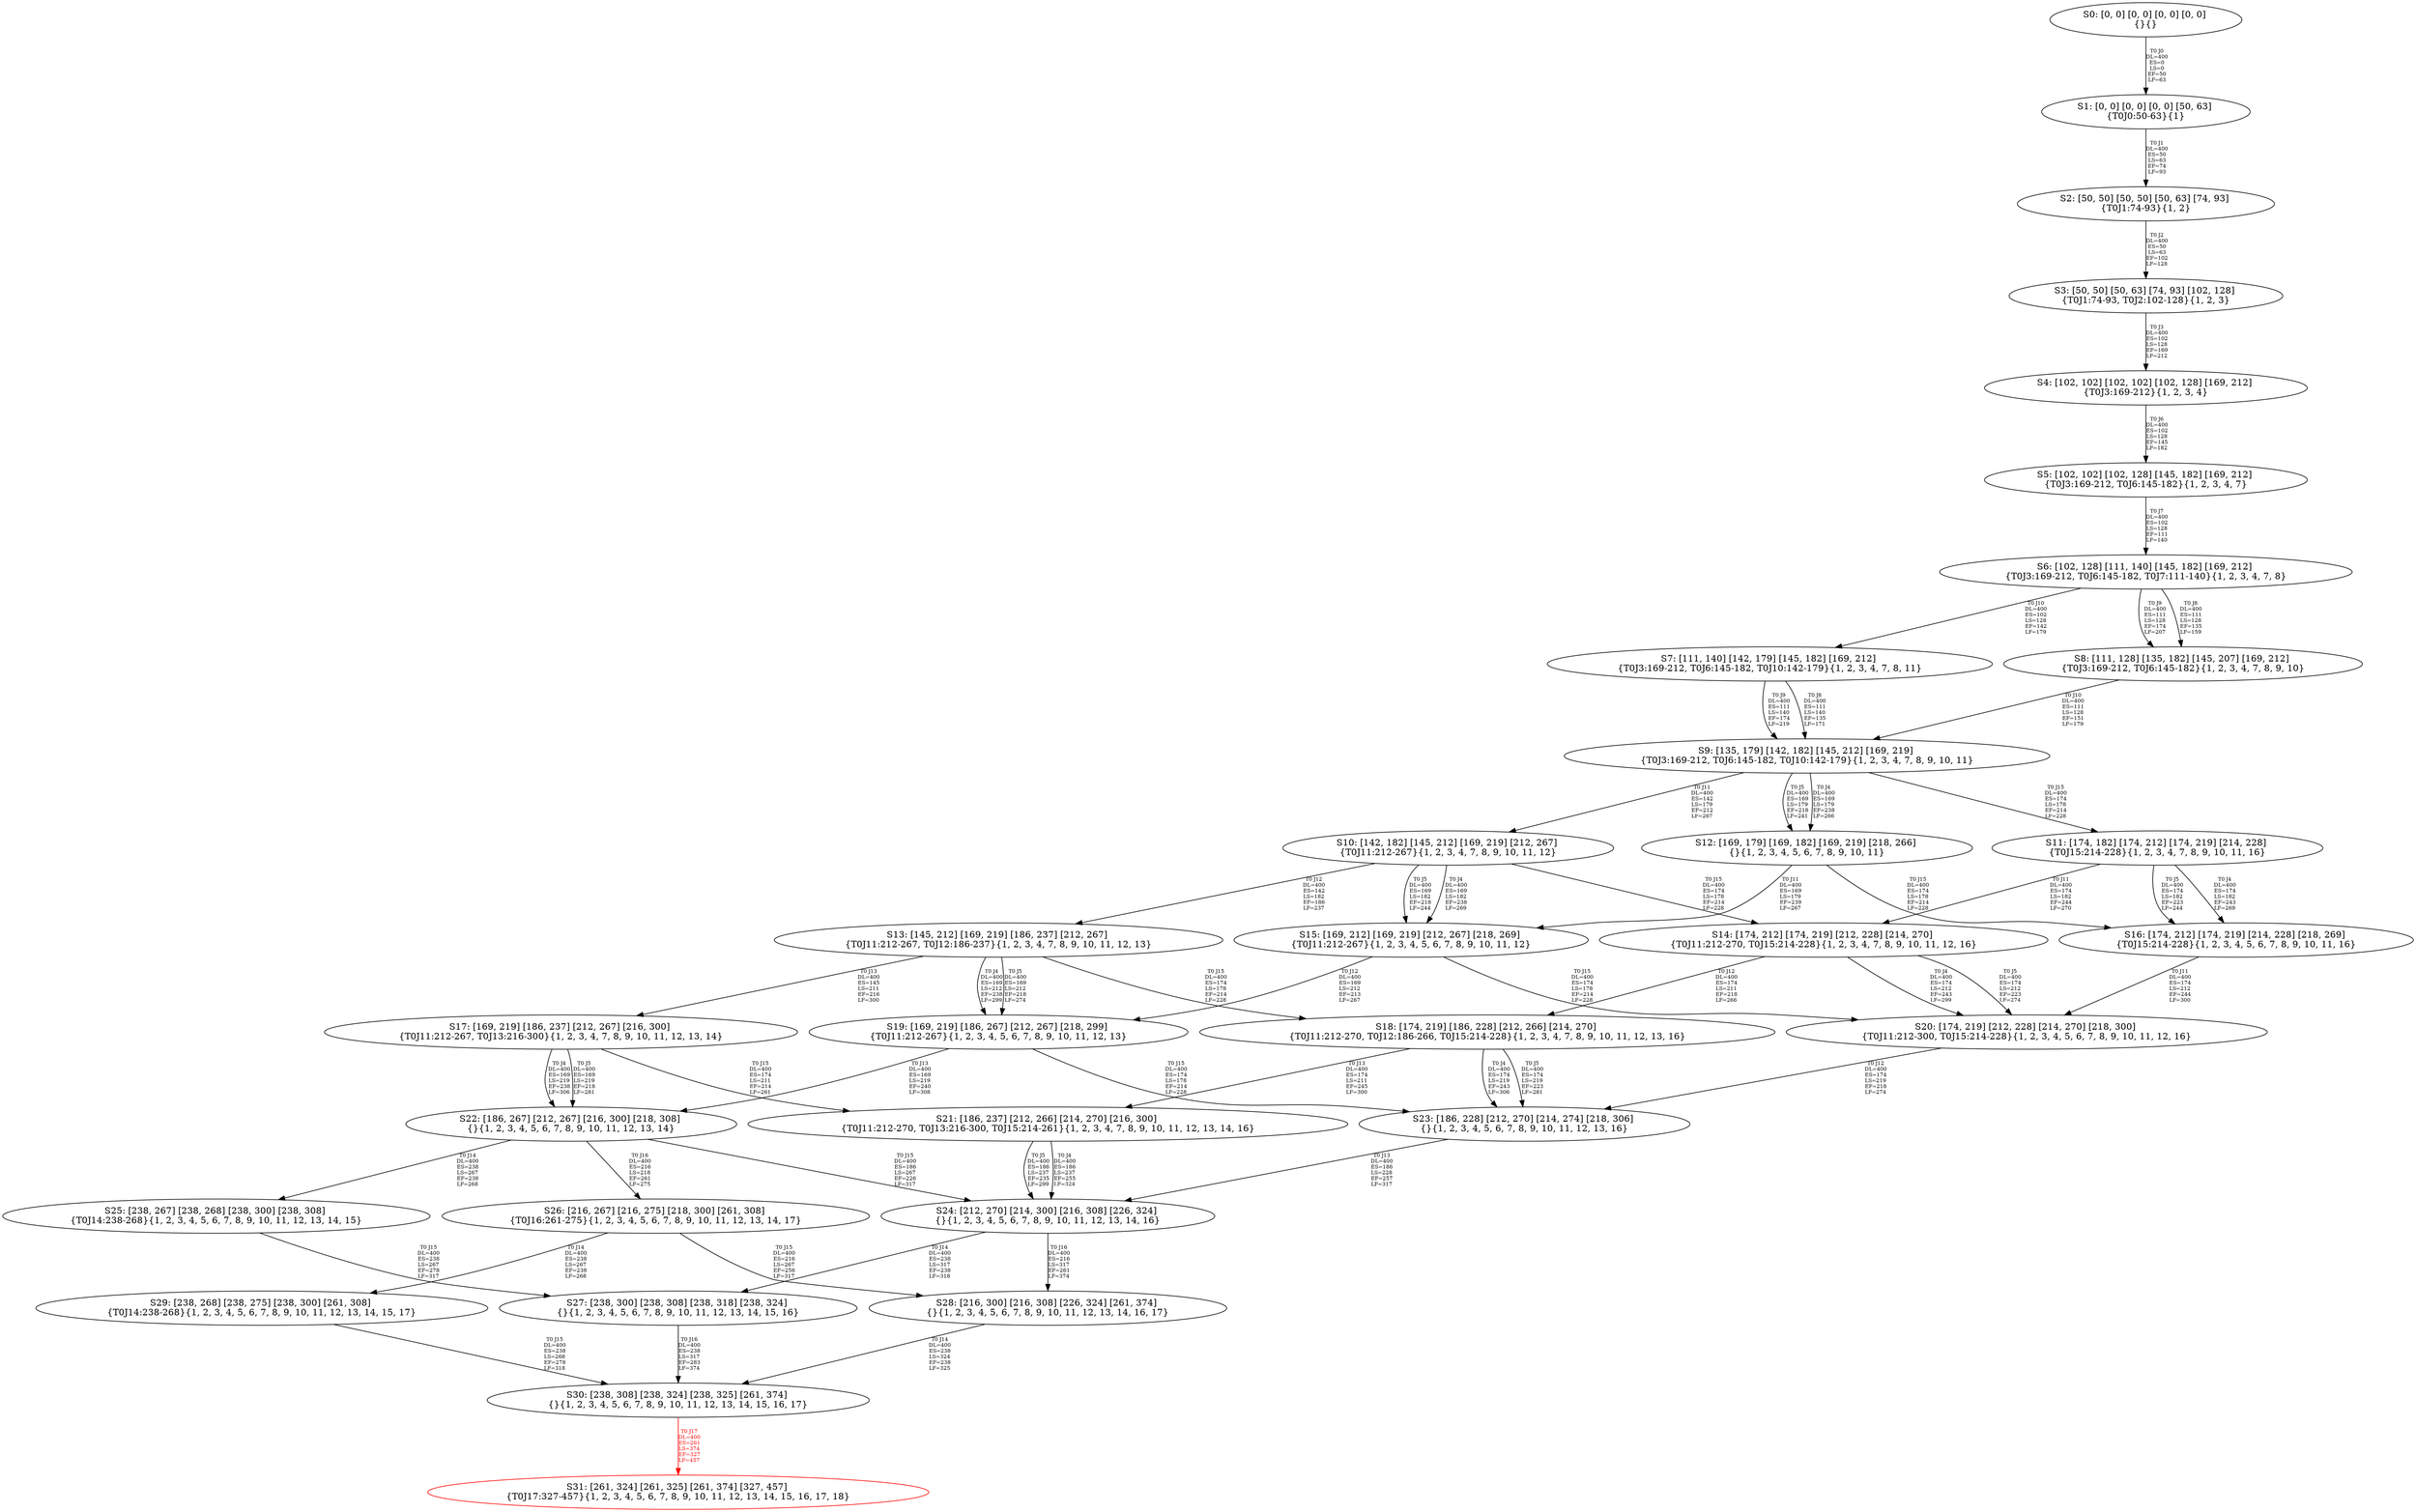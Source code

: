 digraph {
	S0[label="S0: [0, 0] [0, 0] [0, 0] [0, 0] \n{}{}"];
	S1[label="S1: [0, 0] [0, 0] [0, 0] [50, 63] \n{T0J0:50-63}{1}"];
	S2[label="S2: [50, 50] [50, 50] [50, 63] [74, 93] \n{T0J1:74-93}{1, 2}"];
	S3[label="S3: [50, 50] [50, 63] [74, 93] [102, 128] \n{T0J1:74-93, T0J2:102-128}{1, 2, 3}"];
	S4[label="S4: [102, 102] [102, 102] [102, 128] [169, 212] \n{T0J3:169-212}{1, 2, 3, 4}"];
	S5[label="S5: [102, 102] [102, 128] [145, 182] [169, 212] \n{T0J3:169-212, T0J6:145-182}{1, 2, 3, 4, 7}"];
	S6[label="S6: [102, 128] [111, 140] [145, 182] [169, 212] \n{T0J3:169-212, T0J6:145-182, T0J7:111-140}{1, 2, 3, 4, 7, 8}"];
	S7[label="S7: [111, 140] [142, 179] [145, 182] [169, 212] \n{T0J3:169-212, T0J6:145-182, T0J10:142-179}{1, 2, 3, 4, 7, 8, 11}"];
	S8[label="S8: [111, 128] [135, 182] [145, 207] [169, 212] \n{T0J3:169-212, T0J6:145-182}{1, 2, 3, 4, 7, 8, 9, 10}"];
	S9[label="S9: [135, 179] [142, 182] [145, 212] [169, 219] \n{T0J3:169-212, T0J6:145-182, T0J10:142-179}{1, 2, 3, 4, 7, 8, 9, 10, 11}"];
	S10[label="S10: [142, 182] [145, 212] [169, 219] [212, 267] \n{T0J11:212-267}{1, 2, 3, 4, 7, 8, 9, 10, 11, 12}"];
	S11[label="S11: [174, 182] [174, 212] [174, 219] [214, 228] \n{T0J15:214-228}{1, 2, 3, 4, 7, 8, 9, 10, 11, 16}"];
	S12[label="S12: [169, 179] [169, 182] [169, 219] [218, 266] \n{}{1, 2, 3, 4, 5, 6, 7, 8, 9, 10, 11}"];
	S13[label="S13: [145, 212] [169, 219] [186, 237] [212, 267] \n{T0J11:212-267, T0J12:186-237}{1, 2, 3, 4, 7, 8, 9, 10, 11, 12, 13}"];
	S14[label="S14: [174, 212] [174, 219] [212, 228] [214, 270] \n{T0J11:212-270, T0J15:214-228}{1, 2, 3, 4, 7, 8, 9, 10, 11, 12, 16}"];
	S15[label="S15: [169, 212] [169, 219] [212, 267] [218, 269] \n{T0J11:212-267}{1, 2, 3, 4, 5, 6, 7, 8, 9, 10, 11, 12}"];
	S16[label="S16: [174, 212] [174, 219] [214, 228] [218, 269] \n{T0J15:214-228}{1, 2, 3, 4, 5, 6, 7, 8, 9, 10, 11, 16}"];
	S17[label="S17: [169, 219] [186, 237] [212, 267] [216, 300] \n{T0J11:212-267, T0J13:216-300}{1, 2, 3, 4, 7, 8, 9, 10, 11, 12, 13, 14}"];
	S18[label="S18: [174, 219] [186, 228] [212, 266] [214, 270] \n{T0J11:212-270, T0J12:186-266, T0J15:214-228}{1, 2, 3, 4, 7, 8, 9, 10, 11, 12, 13, 16}"];
	S19[label="S19: [169, 219] [186, 267] [212, 267] [218, 299] \n{T0J11:212-267}{1, 2, 3, 4, 5, 6, 7, 8, 9, 10, 11, 12, 13}"];
	S20[label="S20: [174, 219] [212, 228] [214, 270] [218, 300] \n{T0J11:212-300, T0J15:214-228}{1, 2, 3, 4, 5, 6, 7, 8, 9, 10, 11, 12, 16}"];
	S21[label="S21: [186, 237] [212, 266] [214, 270] [216, 300] \n{T0J11:212-270, T0J13:216-300, T0J15:214-261}{1, 2, 3, 4, 7, 8, 9, 10, 11, 12, 13, 14, 16}"];
	S22[label="S22: [186, 267] [212, 267] [216, 300] [218, 308] \n{}{1, 2, 3, 4, 5, 6, 7, 8, 9, 10, 11, 12, 13, 14}"];
	S23[label="S23: [186, 228] [212, 270] [214, 274] [218, 306] \n{}{1, 2, 3, 4, 5, 6, 7, 8, 9, 10, 11, 12, 13, 16}"];
	S24[label="S24: [212, 270] [214, 300] [216, 308] [226, 324] \n{}{1, 2, 3, 4, 5, 6, 7, 8, 9, 10, 11, 12, 13, 14, 16}"];
	S25[label="S25: [238, 267] [238, 268] [238, 300] [238, 308] \n{T0J14:238-268}{1, 2, 3, 4, 5, 6, 7, 8, 9, 10, 11, 12, 13, 14, 15}"];
	S26[label="S26: [216, 267] [216, 275] [218, 300] [261, 308] \n{T0J16:261-275}{1, 2, 3, 4, 5, 6, 7, 8, 9, 10, 11, 12, 13, 14, 17}"];
	S27[label="S27: [238, 300] [238, 308] [238, 318] [238, 324] \n{}{1, 2, 3, 4, 5, 6, 7, 8, 9, 10, 11, 12, 13, 14, 15, 16}"];
	S28[label="S28: [216, 300] [216, 308] [226, 324] [261, 374] \n{}{1, 2, 3, 4, 5, 6, 7, 8, 9, 10, 11, 12, 13, 14, 16, 17}"];
	S29[label="S29: [238, 268] [238, 275] [238, 300] [261, 308] \n{T0J14:238-268}{1, 2, 3, 4, 5, 6, 7, 8, 9, 10, 11, 12, 13, 14, 15, 17}"];
	S30[label="S30: [238, 308] [238, 324] [238, 325] [261, 374] \n{}{1, 2, 3, 4, 5, 6, 7, 8, 9, 10, 11, 12, 13, 14, 15, 16, 17}"];
	S31[label="S31: [261, 324] [261, 325] [261, 374] [327, 457] \n{T0J17:327-457}{1, 2, 3, 4, 5, 6, 7, 8, 9, 10, 11, 12, 13, 14, 15, 16, 17, 18}"];
	S0 -> S1[label="T0 J0\nDL=400\nES=0\nLS=0\nEF=50\nLF=63",fontsize=8];
	S1 -> S2[label="T0 J1\nDL=400\nES=50\nLS=63\nEF=74\nLF=93",fontsize=8];
	S2 -> S3[label="T0 J2\nDL=400\nES=50\nLS=63\nEF=102\nLF=128",fontsize=8];
	S3 -> S4[label="T0 J3\nDL=400\nES=102\nLS=128\nEF=169\nLF=212",fontsize=8];
	S4 -> S5[label="T0 J6\nDL=400\nES=102\nLS=128\nEF=145\nLF=182",fontsize=8];
	S5 -> S6[label="T0 J7\nDL=400\nES=102\nLS=128\nEF=111\nLF=140",fontsize=8];
	S6 -> S8[label="T0 J8\nDL=400\nES=111\nLS=128\nEF=135\nLF=159",fontsize=8];
	S6 -> S8[label="T0 J9\nDL=400\nES=111\nLS=128\nEF=174\nLF=207",fontsize=8];
	S6 -> S7[label="T0 J10\nDL=400\nES=102\nLS=128\nEF=142\nLF=179",fontsize=8];
	S7 -> S9[label="T0 J8\nDL=400\nES=111\nLS=140\nEF=135\nLF=171",fontsize=8];
	S7 -> S9[label="T0 J9\nDL=400\nES=111\nLS=140\nEF=174\nLF=219",fontsize=8];
	S8 -> S9[label="T0 J10\nDL=400\nES=111\nLS=128\nEF=151\nLF=179",fontsize=8];
	S9 -> S12[label="T0 J4\nDL=400\nES=169\nLS=179\nEF=238\nLF=266",fontsize=8];
	S9 -> S12[label="T0 J5\nDL=400\nES=169\nLS=179\nEF=218\nLF=241",fontsize=8];
	S9 -> S10[label="T0 J11\nDL=400\nES=142\nLS=179\nEF=212\nLF=267",fontsize=8];
	S9 -> S11[label="T0 J15\nDL=400\nES=174\nLS=178\nEF=214\nLF=228",fontsize=8];
	S10 -> S15[label="T0 J4\nDL=400\nES=169\nLS=182\nEF=238\nLF=269",fontsize=8];
	S10 -> S15[label="T0 J5\nDL=400\nES=169\nLS=182\nEF=218\nLF=244",fontsize=8];
	S10 -> S13[label="T0 J12\nDL=400\nES=142\nLS=182\nEF=186\nLF=237",fontsize=8];
	S10 -> S14[label="T0 J15\nDL=400\nES=174\nLS=178\nEF=214\nLF=228",fontsize=8];
	S11 -> S16[label="T0 J4\nDL=400\nES=174\nLS=182\nEF=243\nLF=269",fontsize=8];
	S11 -> S16[label="T0 J5\nDL=400\nES=174\nLS=182\nEF=223\nLF=244",fontsize=8];
	S11 -> S14[label="T0 J11\nDL=400\nES=174\nLS=182\nEF=244\nLF=270",fontsize=8];
	S12 -> S15[label="T0 J11\nDL=400\nES=169\nLS=179\nEF=239\nLF=267",fontsize=8];
	S12 -> S16[label="T0 J15\nDL=400\nES=174\nLS=178\nEF=214\nLF=228",fontsize=8];
	S13 -> S19[label="T0 J4\nDL=400\nES=169\nLS=212\nEF=238\nLF=299",fontsize=8];
	S13 -> S19[label="T0 J5\nDL=400\nES=169\nLS=212\nEF=218\nLF=274",fontsize=8];
	S13 -> S17[label="T0 J13\nDL=400\nES=145\nLS=211\nEF=216\nLF=300",fontsize=8];
	S13 -> S18[label="T0 J15\nDL=400\nES=174\nLS=178\nEF=214\nLF=228",fontsize=8];
	S14 -> S20[label="T0 J4\nDL=400\nES=174\nLS=212\nEF=243\nLF=299",fontsize=8];
	S14 -> S20[label="T0 J5\nDL=400\nES=174\nLS=212\nEF=223\nLF=274",fontsize=8];
	S14 -> S18[label="T0 J12\nDL=400\nES=174\nLS=211\nEF=218\nLF=266",fontsize=8];
	S15 -> S19[label="T0 J12\nDL=400\nES=169\nLS=212\nEF=213\nLF=267",fontsize=8];
	S15 -> S20[label="T0 J15\nDL=400\nES=174\nLS=178\nEF=214\nLF=228",fontsize=8];
	S16 -> S20[label="T0 J11\nDL=400\nES=174\nLS=212\nEF=244\nLF=300",fontsize=8];
	S17 -> S22[label="T0 J4\nDL=400\nES=169\nLS=219\nEF=238\nLF=306",fontsize=8];
	S17 -> S22[label="T0 J5\nDL=400\nES=169\nLS=219\nEF=218\nLF=281",fontsize=8];
	S17 -> S21[label="T0 J15\nDL=400\nES=174\nLS=211\nEF=214\nLF=261",fontsize=8];
	S18 -> S23[label="T0 J4\nDL=400\nES=174\nLS=219\nEF=243\nLF=306",fontsize=8];
	S18 -> S23[label="T0 J5\nDL=400\nES=174\nLS=219\nEF=223\nLF=281",fontsize=8];
	S18 -> S21[label="T0 J13\nDL=400\nES=174\nLS=211\nEF=245\nLF=300",fontsize=8];
	S19 -> S22[label="T0 J13\nDL=400\nES=169\nLS=219\nEF=240\nLF=308",fontsize=8];
	S19 -> S23[label="T0 J15\nDL=400\nES=174\nLS=178\nEF=214\nLF=228",fontsize=8];
	S20 -> S23[label="T0 J12\nDL=400\nES=174\nLS=219\nEF=218\nLF=274",fontsize=8];
	S21 -> S24[label="T0 J4\nDL=400\nES=186\nLS=237\nEF=255\nLF=324",fontsize=8];
	S21 -> S24[label="T0 J5\nDL=400\nES=186\nLS=237\nEF=235\nLF=299",fontsize=8];
	S22 -> S25[label="T0 J14\nDL=400\nES=238\nLS=267\nEF=238\nLF=268",fontsize=8];
	S22 -> S24[label="T0 J15\nDL=400\nES=186\nLS=267\nEF=226\nLF=317",fontsize=8];
	S22 -> S26[label="T0 J16\nDL=400\nES=216\nLS=218\nEF=261\nLF=275",fontsize=8];
	S23 -> S24[label="T0 J13\nDL=400\nES=186\nLS=228\nEF=257\nLF=317",fontsize=8];
	S24 -> S27[label="T0 J14\nDL=400\nES=238\nLS=317\nEF=238\nLF=318",fontsize=8];
	S24 -> S28[label="T0 J16\nDL=400\nES=216\nLS=317\nEF=261\nLF=374",fontsize=8];
	S25 -> S27[label="T0 J15\nDL=400\nES=238\nLS=267\nEF=278\nLF=317",fontsize=8];
	S26 -> S29[label="T0 J14\nDL=400\nES=238\nLS=267\nEF=238\nLF=268",fontsize=8];
	S26 -> S28[label="T0 J15\nDL=400\nES=216\nLS=267\nEF=256\nLF=317",fontsize=8];
	S27 -> S30[label="T0 J16\nDL=400\nES=238\nLS=317\nEF=283\nLF=374",fontsize=8];
	S28 -> S30[label="T0 J14\nDL=400\nES=238\nLS=324\nEF=238\nLF=325",fontsize=8];
	S29 -> S30[label="T0 J15\nDL=400\nES=238\nLS=268\nEF=278\nLF=318",fontsize=8];
	S30 -> S31[label="T0 J17\nDL=400\nES=261\nLS=374\nEF=327\nLF=457",color=Red,fontcolor=Red,fontsize=8];
S31[color=Red];
}
